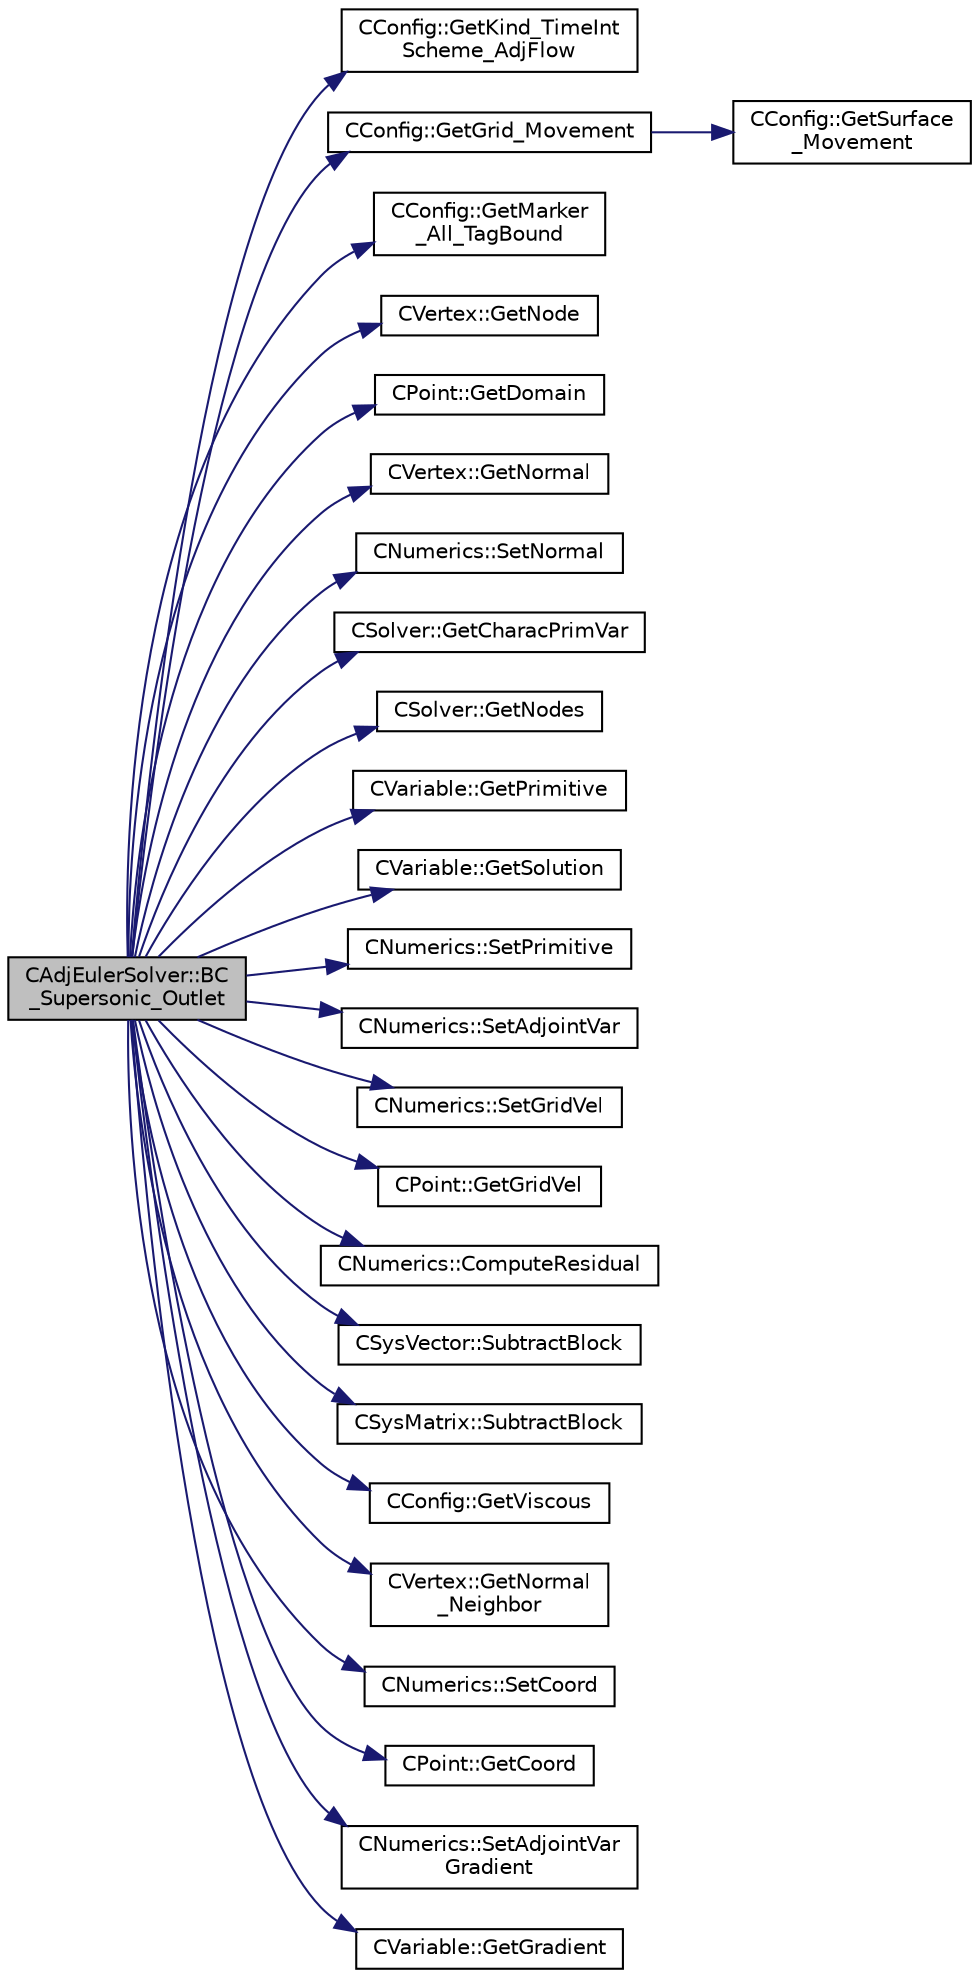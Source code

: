 digraph "CAdjEulerSolver::BC_Supersonic_Outlet"
{
  edge [fontname="Helvetica",fontsize="10",labelfontname="Helvetica",labelfontsize="10"];
  node [fontname="Helvetica",fontsize="10",shape=record];
  rankdir="LR";
  Node345 [label="CAdjEulerSolver::BC\l_Supersonic_Outlet",height=0.2,width=0.4,color="black", fillcolor="grey75", style="filled", fontcolor="black"];
  Node345 -> Node346 [color="midnightblue",fontsize="10",style="solid",fontname="Helvetica"];
  Node346 [label="CConfig::GetKind_TimeInt\lScheme_AdjFlow",height=0.2,width=0.4,color="black", fillcolor="white", style="filled",URL="$class_c_config.html#ab9d0e23db2d8f044b0b09915e92ef003",tooltip="Get the kind of integration scheme (explicit or implicit) for the adjoint flow equations. "];
  Node345 -> Node347 [color="midnightblue",fontsize="10",style="solid",fontname="Helvetica"];
  Node347 [label="CConfig::GetGrid_Movement",height=0.2,width=0.4,color="black", fillcolor="white", style="filled",URL="$class_c_config.html#a65f49bf3888539804cc0ceac28a32923",tooltip="Get information about the grid movement. "];
  Node347 -> Node348 [color="midnightblue",fontsize="10",style="solid",fontname="Helvetica"];
  Node348 [label="CConfig::GetSurface\l_Movement",height=0.2,width=0.4,color="black", fillcolor="white", style="filled",URL="$class_c_config.html#a67dbc09d0ad95072023d7f356333d6c8",tooltip="Get information about deforming markers. "];
  Node345 -> Node349 [color="midnightblue",fontsize="10",style="solid",fontname="Helvetica"];
  Node349 [label="CConfig::GetMarker\l_All_TagBound",height=0.2,width=0.4,color="black", fillcolor="white", style="filled",URL="$class_c_config.html#a967e969a3beb24bb6e57d7036af003be",tooltip="Get the index of the surface defined in the geometry file. "];
  Node345 -> Node350 [color="midnightblue",fontsize="10",style="solid",fontname="Helvetica"];
  Node350 [label="CVertex::GetNode",height=0.2,width=0.4,color="black", fillcolor="white", style="filled",URL="$class_c_vertex.html#a95c513bf927464157ed96b6c79779a1f",tooltip="Get the node of the vertex. "];
  Node345 -> Node351 [color="midnightblue",fontsize="10",style="solid",fontname="Helvetica"];
  Node351 [label="CPoint::GetDomain",height=0.2,width=0.4,color="black", fillcolor="white", style="filled",URL="$class_c_point.html#a1d7e22a60d4cfef356af1cba2bab3e55",tooltip="For parallel computation, its indicates if a point must be computed or not. "];
  Node345 -> Node352 [color="midnightblue",fontsize="10",style="solid",fontname="Helvetica"];
  Node352 [label="CVertex::GetNormal",height=0.2,width=0.4,color="black", fillcolor="white", style="filled",URL="$class_c_vertex.html#a0d289163c6f3384822fcb9ae86fc1c39",tooltip="Copy the the normal vector of a face. "];
  Node345 -> Node353 [color="midnightblue",fontsize="10",style="solid",fontname="Helvetica"];
  Node353 [label="CNumerics::SetNormal",height=0.2,width=0.4,color="black", fillcolor="white", style="filled",URL="$class_c_numerics.html#a41903d97957f351cd9ee63ca404985b1",tooltip="Set the value of the normal vector to the face between two points. "];
  Node345 -> Node354 [color="midnightblue",fontsize="10",style="solid",fontname="Helvetica"];
  Node354 [label="CSolver::GetCharacPrimVar",height=0.2,width=0.4,color="black", fillcolor="white", style="filled",URL="$class_c_solver.html#ad25c13b6587f8a1a71f84a37fdb5b213",tooltip="A virtual member. "];
  Node345 -> Node355 [color="midnightblue",fontsize="10",style="solid",fontname="Helvetica"];
  Node355 [label="CSolver::GetNodes",height=0.2,width=0.4,color="black", fillcolor="white", style="filled",URL="$class_c_solver.html#af3198e52a2ea377bb765647b5e697197",tooltip="Allow outside access to the nodes of the solver, containing conservatives, primitives, etc. "];
  Node345 -> Node356 [color="midnightblue",fontsize="10",style="solid",fontname="Helvetica"];
  Node356 [label="CVariable::GetPrimitive",height=0.2,width=0.4,color="black", fillcolor="white", style="filled",URL="$class_c_variable.html#abe38982ec51efc8391ef27fc434f37ad",tooltip="A virtual member. "];
  Node345 -> Node357 [color="midnightblue",fontsize="10",style="solid",fontname="Helvetica"];
  Node357 [label="CVariable::GetSolution",height=0.2,width=0.4,color="black", fillcolor="white", style="filled",URL="$class_c_variable.html#a261483e39c23c1de7cb9aea7e917c121",tooltip="Get the solution. "];
  Node345 -> Node358 [color="midnightblue",fontsize="10",style="solid",fontname="Helvetica"];
  Node358 [label="CNumerics::SetPrimitive",height=0.2,width=0.4,color="black", fillcolor="white", style="filled",URL="$class_c_numerics.html#af72b17d397adf09beed2e99e2daf895c",tooltip="Set the value of the primitive variables. "];
  Node345 -> Node359 [color="midnightblue",fontsize="10",style="solid",fontname="Helvetica"];
  Node359 [label="CNumerics::SetAdjointVar",height=0.2,width=0.4,color="black", fillcolor="white", style="filled",URL="$class_c_numerics.html#a4eb3867ed99a8fd200f96da877e64313",tooltip="Set the value of the adjoint variable. "];
  Node345 -> Node360 [color="midnightblue",fontsize="10",style="solid",fontname="Helvetica"];
  Node360 [label="CNumerics::SetGridVel",height=0.2,width=0.4,color="black", fillcolor="white", style="filled",URL="$class_c_numerics.html#ae15b9e4ad2008444365109c434e24207",tooltip="Set the velocity of the computational grid. "];
  Node345 -> Node361 [color="midnightblue",fontsize="10",style="solid",fontname="Helvetica"];
  Node361 [label="CPoint::GetGridVel",height=0.2,width=0.4,color="black", fillcolor="white", style="filled",URL="$class_c_point.html#a62ec636f4a05ac578b582a053e8553f9",tooltip="Get the value of the grid velocity at the point. "];
  Node345 -> Node362 [color="midnightblue",fontsize="10",style="solid",fontname="Helvetica"];
  Node362 [label="CNumerics::ComputeResidual",height=0.2,width=0.4,color="black", fillcolor="white", style="filled",URL="$class_c_numerics.html#abe734316e0047f463f059fd77a281958",tooltip="Compute the numerical residual. "];
  Node345 -> Node363 [color="midnightblue",fontsize="10",style="solid",fontname="Helvetica"];
  Node363 [label="CSysVector::SubtractBlock",height=0.2,width=0.4,color="black", fillcolor="white", style="filled",URL="$class_c_sys_vector.html#a732b302ca148d38b442bfe7e096a81be",tooltip="Subtract val_residual to the residual. "];
  Node345 -> Node364 [color="midnightblue",fontsize="10",style="solid",fontname="Helvetica"];
  Node364 [label="CSysMatrix::SubtractBlock",height=0.2,width=0.4,color="black", fillcolor="white", style="filled",URL="$class_c_sys_matrix.html#af913d33707e948c30fff5a62773ef5c6",tooltip="Subtracts the specified block to the sparse matrix. "];
  Node345 -> Node365 [color="midnightblue",fontsize="10",style="solid",fontname="Helvetica"];
  Node365 [label="CConfig::GetViscous",height=0.2,width=0.4,color="black", fillcolor="white", style="filled",URL="$class_c_config.html#a2e9af0bd3e1f5ed865e81b627e94a662",tooltip="Determines if problem is viscous. "];
  Node345 -> Node366 [color="midnightblue",fontsize="10",style="solid",fontname="Helvetica"];
  Node366 [label="CVertex::GetNormal\l_Neighbor",height=0.2,width=0.4,color="black", fillcolor="white", style="filled",URL="$class_c_vertex.html#a8d2bce3a6ee62007179e688dc2b9b182",tooltip="Get the value of the closest neighbor. "];
  Node345 -> Node367 [color="midnightblue",fontsize="10",style="solid",fontname="Helvetica"];
  Node367 [label="CNumerics::SetCoord",height=0.2,width=0.4,color="black", fillcolor="white", style="filled",URL="$class_c_numerics.html#a5fa1089c7228d6d49677a633bbe3c890",tooltip="Set coordinates of the points. "];
  Node345 -> Node368 [color="midnightblue",fontsize="10",style="solid",fontname="Helvetica"];
  Node368 [label="CPoint::GetCoord",height=0.2,width=0.4,color="black", fillcolor="white", style="filled",URL="$class_c_point.html#a95fe081d22e96e190cb3edcbf0d6525f",tooltip="Get the coordinates dor the control volume. "];
  Node345 -> Node369 [color="midnightblue",fontsize="10",style="solid",fontname="Helvetica"];
  Node369 [label="CNumerics::SetAdjointVar\lGradient",height=0.2,width=0.4,color="black", fillcolor="white", style="filled",URL="$class_c_numerics.html#a26cad383dccd67b3c9b3da85348c78e2",tooltip="Set the gradient of the adjoint variables. "];
  Node345 -> Node370 [color="midnightblue",fontsize="10",style="solid",fontname="Helvetica"];
  Node370 [label="CVariable::GetGradient",height=0.2,width=0.4,color="black", fillcolor="white", style="filled",URL="$class_c_variable.html#a7b58da4a928d622e7c2d4b4db047769d",tooltip="Get the value of the solution gradient. "];
}
